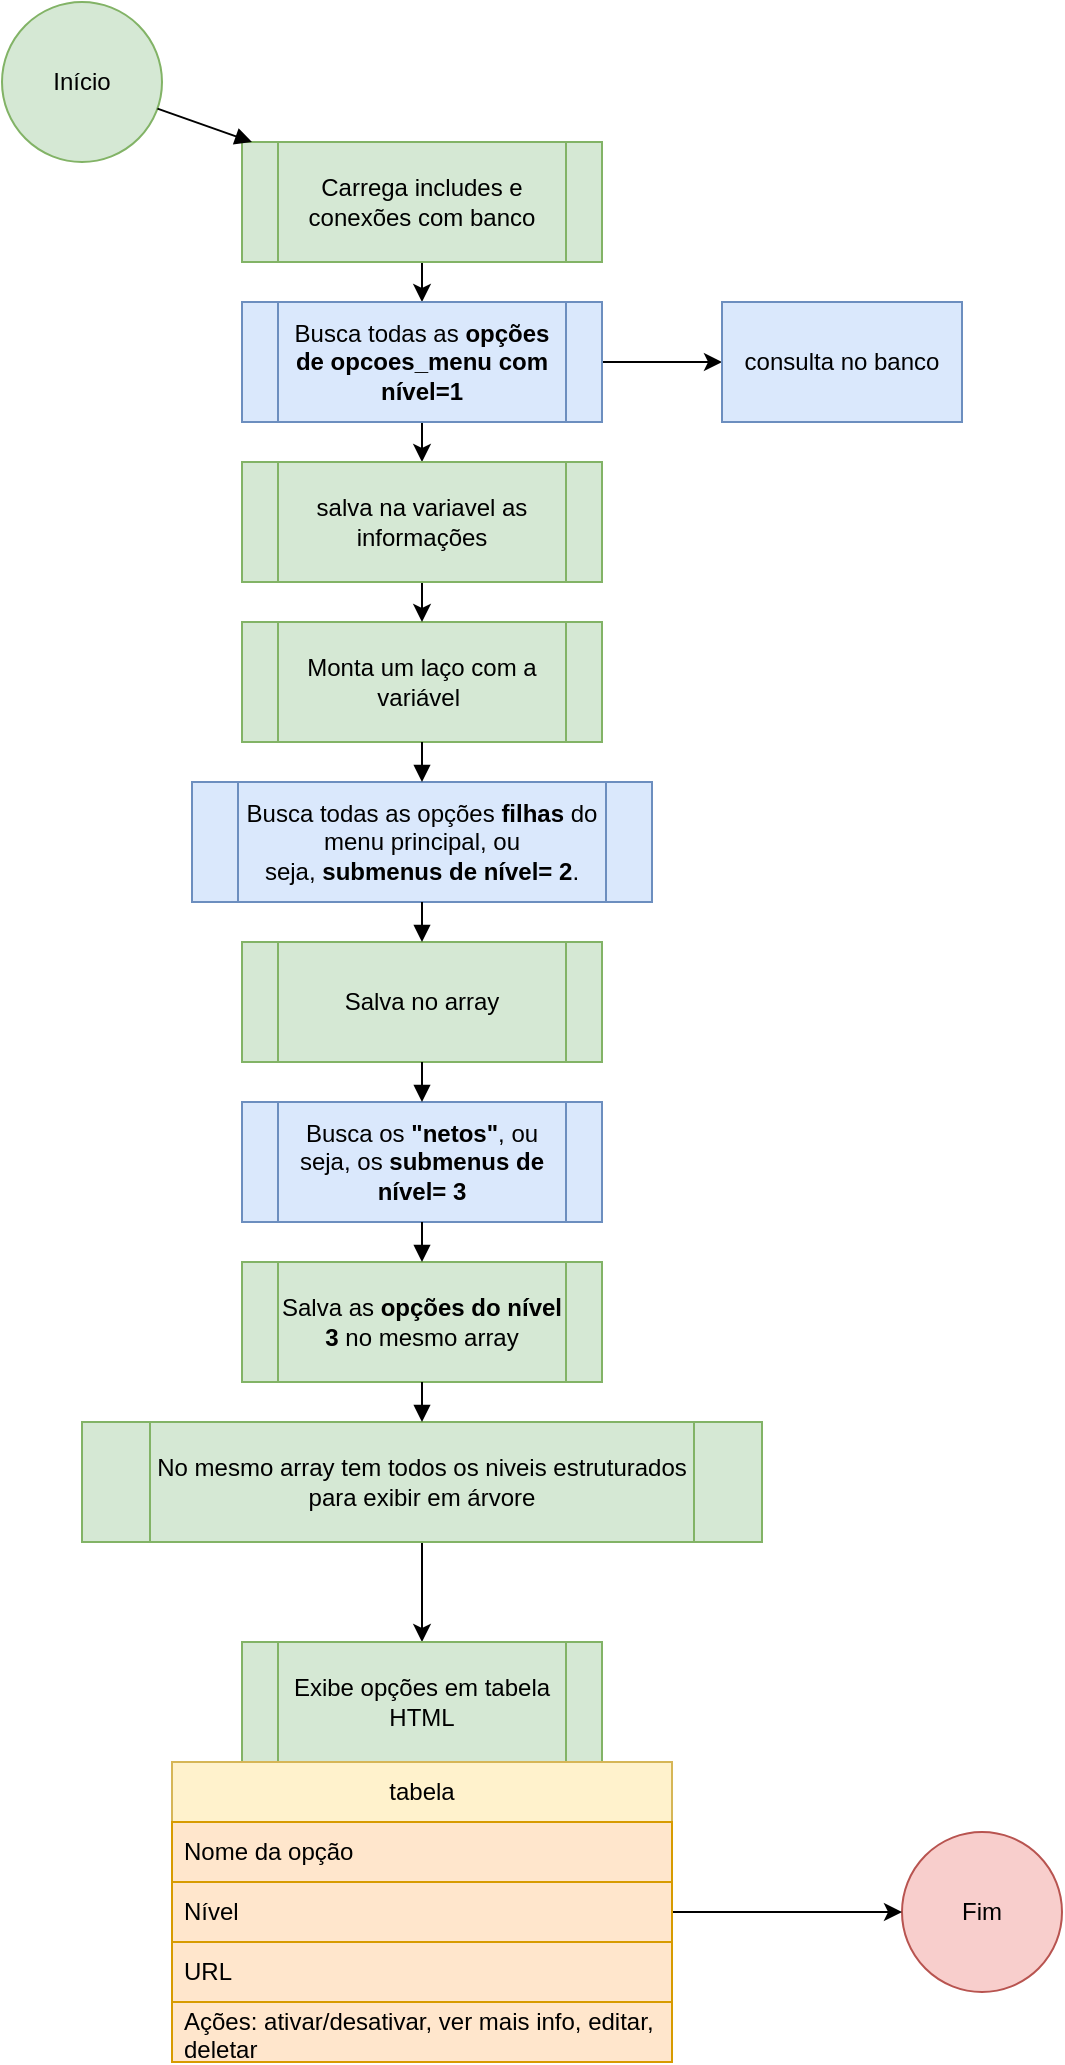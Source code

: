 <mxfile version="26.2.10" pages="7">
  <diagram name="Página-1" id="eor5nRfOKyknUcVxwPzF">
    <mxGraphModel dx="1667" dy="837" grid="1" gridSize="10" guides="1" tooltips="1" connect="1" arrows="1" fold="1" page="1" pageScale="1" pageWidth="827" pageHeight="1169" math="0" shadow="0">
      <root>
        <mxCell id="0" />
        <mxCell id="1" parent="0" />
        <mxCell id="5k2OAVUsL7ZWwxwrt9D1-1" value="Início" style="ellipse;whiteSpace=wrap;html=1;fillColor=#d5e8d4;strokeColor=#82b366;" vertex="1" parent="1">
          <mxGeometry x="20" y="20" width="80" height="80" as="geometry" />
        </mxCell>
        <mxCell id="5k2OAVUsL7ZWwxwrt9D1-2" style="edgeStyle=orthogonalEdgeStyle;rounded=0;orthogonalLoop=1;jettySize=auto;html=1;exitX=0.5;exitY=1;exitDx=0;exitDy=0;entryX=0.5;entryY=0;entryDx=0;entryDy=0;" edge="1" parent="1" source="5k2OAVUsL7ZWwxwrt9D1-3" target="5k2OAVUsL7ZWwxwrt9D1-6">
          <mxGeometry relative="1" as="geometry" />
        </mxCell>
        <mxCell id="5k2OAVUsL7ZWwxwrt9D1-3" value="Carrega includes e conexões com banco" style="shape=process;whiteSpace=wrap;html=1;fillColor=#d5e8d4;strokeColor=#82b366;" vertex="1" parent="1">
          <mxGeometry x="140" y="90" width="180" height="60" as="geometry" />
        </mxCell>
        <mxCell id="5k2OAVUsL7ZWwxwrt9D1-4" style="edgeStyle=orthogonalEdgeStyle;rounded=0;orthogonalLoop=1;jettySize=auto;html=1;exitX=0.5;exitY=1;exitDx=0;exitDy=0;entryX=0.5;entryY=0;entryDx=0;entryDy=0;" edge="1" parent="1" source="5k2OAVUsL7ZWwxwrt9D1-6" target="5k2OAVUsL7ZWwxwrt9D1-23">
          <mxGeometry relative="1" as="geometry" />
        </mxCell>
        <mxCell id="5k2OAVUsL7ZWwxwrt9D1-5" style="edgeStyle=orthogonalEdgeStyle;rounded=0;orthogonalLoop=1;jettySize=auto;html=1;entryX=0;entryY=0.5;entryDx=0;entryDy=0;" edge="1" parent="1" source="5k2OAVUsL7ZWwxwrt9D1-6" target="5k2OAVUsL7ZWwxwrt9D1-24">
          <mxGeometry relative="1" as="geometry" />
        </mxCell>
        <mxCell id="5k2OAVUsL7ZWwxwrt9D1-6" value="Busca todas as &lt;strong data-end=&quot;882&quot; data-start=&quot;853&quot;&gt;opções de opcoes_menu com nível=1&lt;/strong&gt;" style="shape=process;whiteSpace=wrap;html=1;fillColor=#dae8fc;strokeColor=#6c8ebf;" vertex="1" parent="1">
          <mxGeometry x="140" y="170" width="180" height="60" as="geometry" />
        </mxCell>
        <mxCell id="5k2OAVUsL7ZWwxwrt9D1-7" value="Monta um laço com a variável&amp;nbsp;" style="shape=process;whiteSpace=wrap;html=1;fillColor=#d5e8d4;strokeColor=#82b366;" vertex="1" parent="1">
          <mxGeometry x="140" y="330" width="180" height="60" as="geometry" />
        </mxCell>
        <mxCell id="5k2OAVUsL7ZWwxwrt9D1-8" value="Busca todas as opções&amp;nbsp;&lt;strong data-end=&quot;1223&quot; data-start=&quot;1213&quot;&gt;filhas&lt;/strong&gt;&amp;nbsp;do menu principal, ou seja,&amp;nbsp;&lt;strong data-end=&quot;1280&quot; data-start=&quot;1257&quot;&gt;submenus de nível= 2&lt;/strong&gt;." style="shape=process;whiteSpace=wrap;html=1;fillColor=#dae8fc;strokeColor=#6c8ebf;" vertex="1" parent="1">
          <mxGeometry x="115" y="410" width="230" height="60" as="geometry" />
        </mxCell>
        <mxCell id="5k2OAVUsL7ZWwxwrt9D1-9" value="Salva no array" style="shape=process;whiteSpace=wrap;html=1;fillColor=#d5e8d4;strokeColor=#82b366;" vertex="1" parent="1">
          <mxGeometry x="140" y="490" width="180" height="60" as="geometry" />
        </mxCell>
        <mxCell id="5k2OAVUsL7ZWwxwrt9D1-10" value="Busca os &lt;strong data-end=&quot;1743&quot; data-start=&quot;1732&quot;&gt;&quot;netos&quot;&lt;/strong&gt;, ou seja, os &lt;strong data-end=&quot;1780&quot; data-start=&quot;1757&quot;&gt;submenus de nível= 3&lt;/strong&gt;" style="shape=process;whiteSpace=wrap;html=1;fillColor=#dae8fc;strokeColor=#6c8ebf;" vertex="1" parent="1">
          <mxGeometry x="140" y="570" width="180" height="60" as="geometry" />
        </mxCell>
        <mxCell id="5k2OAVUsL7ZWwxwrt9D1-11" value="Salva as &lt;strong data-end=&quot;2008&quot; data-start=&quot;1987&quot;&gt;opções do nível 3&lt;/strong&gt; no mesmo array" style="shape=process;whiteSpace=wrap;html=1;fillColor=#d5e8d4;strokeColor=#82b366;" vertex="1" parent="1">
          <mxGeometry x="140" y="650" width="180" height="60" as="geometry" />
        </mxCell>
        <mxCell id="5k2OAVUsL7ZWwxwrt9D1-12" style="edgeStyle=orthogonalEdgeStyle;rounded=0;orthogonalLoop=1;jettySize=auto;html=1;entryX=0.5;entryY=0;entryDx=0;entryDy=0;" edge="1" parent="1" source="5k2OAVUsL7ZWwxwrt9D1-13" target="5k2OAVUsL7ZWwxwrt9D1-14">
          <mxGeometry relative="1" as="geometry" />
        </mxCell>
        <mxCell id="5k2OAVUsL7ZWwxwrt9D1-13" value="No mesmo array tem todos os niveis estruturados para exibir em árvore" style="shape=process;whiteSpace=wrap;html=1;fillColor=#d5e8d4;strokeColor=#82b366;" vertex="1" parent="1">
          <mxGeometry x="60" y="730" width="340" height="60" as="geometry" />
        </mxCell>
        <mxCell id="5k2OAVUsL7ZWwxwrt9D1-14" value="Exibe opções em tabela HTML" style="shape=process;whiteSpace=wrap;html=1;fillColor=#d5e8d4;strokeColor=#82b366;" vertex="1" parent="1">
          <mxGeometry x="140" y="840" width="180" height="60" as="geometry" />
        </mxCell>
        <mxCell id="5k2OAVUsL7ZWwxwrt9D1-15" value="Fim" style="ellipse;whiteSpace=wrap;html=1;fillColor=#f8cecc;strokeColor=#b85450;" vertex="1" parent="1">
          <mxGeometry x="470" y="935" width="80" height="80" as="geometry" />
        </mxCell>
        <mxCell id="5k2OAVUsL7ZWwxwrt9D1-16" style="endArrow=block;" edge="1" parent="1" source="5k2OAVUsL7ZWwxwrt9D1-1" target="5k2OAVUsL7ZWwxwrt9D1-3">
          <mxGeometry relative="1" as="geometry" />
        </mxCell>
        <mxCell id="5k2OAVUsL7ZWwxwrt9D1-17" style="endArrow=block;" edge="1" parent="1" source="5k2OAVUsL7ZWwxwrt9D1-7" target="5k2OAVUsL7ZWwxwrt9D1-8">
          <mxGeometry relative="1" as="geometry" />
        </mxCell>
        <mxCell id="5k2OAVUsL7ZWwxwrt9D1-18" style="endArrow=block;" edge="1" parent="1" source="5k2OAVUsL7ZWwxwrt9D1-8" target="5k2OAVUsL7ZWwxwrt9D1-9">
          <mxGeometry relative="1" as="geometry" />
        </mxCell>
        <mxCell id="5k2OAVUsL7ZWwxwrt9D1-19" style="endArrow=block;" edge="1" parent="1" source="5k2OAVUsL7ZWwxwrt9D1-9" target="5k2OAVUsL7ZWwxwrt9D1-10">
          <mxGeometry relative="1" as="geometry" />
        </mxCell>
        <mxCell id="5k2OAVUsL7ZWwxwrt9D1-20" style="endArrow=block;" edge="1" parent="1" source="5k2OAVUsL7ZWwxwrt9D1-10" target="5k2OAVUsL7ZWwxwrt9D1-11">
          <mxGeometry relative="1" as="geometry" />
        </mxCell>
        <mxCell id="5k2OAVUsL7ZWwxwrt9D1-21" style="endArrow=block;" edge="1" parent="1" source="5k2OAVUsL7ZWwxwrt9D1-11" target="5k2OAVUsL7ZWwxwrt9D1-13">
          <mxGeometry relative="1" as="geometry" />
        </mxCell>
        <mxCell id="5k2OAVUsL7ZWwxwrt9D1-22" style="edgeStyle=orthogonalEdgeStyle;rounded=0;orthogonalLoop=1;jettySize=auto;html=1;exitX=0.5;exitY=1;exitDx=0;exitDy=0;entryX=0.5;entryY=0;entryDx=0;entryDy=0;" edge="1" parent="1" source="5k2OAVUsL7ZWwxwrt9D1-23" target="5k2OAVUsL7ZWwxwrt9D1-7">
          <mxGeometry relative="1" as="geometry" />
        </mxCell>
        <mxCell id="5k2OAVUsL7ZWwxwrt9D1-23" value="salva na variavel as informações" style="shape=process;whiteSpace=wrap;html=1;fillColor=#d5e8d4;strokeColor=#82b366;" vertex="1" parent="1">
          <mxGeometry x="140" y="250" width="180" height="60" as="geometry" />
        </mxCell>
        <mxCell id="5k2OAVUsL7ZWwxwrt9D1-24" value="consulta no banco" style="whiteSpace=wrap;html=1;fillColor=#dae8fc;strokeColor=#6c8ebf;" vertex="1" parent="1">
          <mxGeometry x="380" y="170" width="120" height="60" as="geometry" />
        </mxCell>
        <mxCell id="5k2OAVUsL7ZWwxwrt9D1-25" style="edgeStyle=orthogonalEdgeStyle;rounded=0;orthogonalLoop=1;jettySize=auto;html=1;entryX=0;entryY=0.5;entryDx=0;entryDy=0;" edge="1" parent="1" source="5k2OAVUsL7ZWwxwrt9D1-26" target="5k2OAVUsL7ZWwxwrt9D1-15">
          <mxGeometry relative="1" as="geometry" />
        </mxCell>
        <mxCell id="5k2OAVUsL7ZWwxwrt9D1-26" value="tabela" style="swimlane;fontStyle=0;childLayout=stackLayout;horizontal=1;startSize=30;horizontalStack=0;resizeParent=1;resizeParentMax=0;resizeLast=0;collapsible=1;marginBottom=0;whiteSpace=wrap;html=1;fillColor=#fff2cc;strokeColor=#d6b656;" vertex="1" parent="1">
          <mxGeometry x="105" y="900" width="250" height="150" as="geometry" />
        </mxCell>
        <mxCell id="5k2OAVUsL7ZWwxwrt9D1-27" value="Nome da opção" style="text;strokeColor=#d79b00;fillColor=#ffe6cc;align=left;verticalAlign=middle;spacingLeft=4;spacingRight=4;overflow=hidden;points=[[0,0.5],[1,0.5]];portConstraint=eastwest;rotatable=0;whiteSpace=wrap;html=1;" vertex="1" parent="5k2OAVUsL7ZWwxwrt9D1-26">
          <mxGeometry y="30" width="250" height="30" as="geometry" />
        </mxCell>
        <mxCell id="5k2OAVUsL7ZWwxwrt9D1-28" value="Nível" style="text;strokeColor=#d79b00;fillColor=#ffe6cc;align=left;verticalAlign=middle;spacingLeft=4;spacingRight=4;overflow=hidden;points=[[0,0.5],[1,0.5]];portConstraint=eastwest;rotatable=0;whiteSpace=wrap;html=1;" vertex="1" parent="5k2OAVUsL7ZWwxwrt9D1-26">
          <mxGeometry y="60" width="250" height="30" as="geometry" />
        </mxCell>
        <mxCell id="5k2OAVUsL7ZWwxwrt9D1-29" value="URL" style="text;strokeColor=#d79b00;fillColor=#ffe6cc;align=left;verticalAlign=middle;spacingLeft=4;spacingRight=4;overflow=hidden;points=[[0,0.5],[1,0.5]];portConstraint=eastwest;rotatable=0;whiteSpace=wrap;html=1;" vertex="1" parent="5k2OAVUsL7ZWwxwrt9D1-26">
          <mxGeometry y="90" width="250" height="30" as="geometry" />
        </mxCell>
        <mxCell id="5k2OAVUsL7ZWwxwrt9D1-30" value="Ações: ativar/desativar, ver mais info, editar, deletar" style="text;strokeColor=#d79b00;fillColor=#ffe6cc;align=left;verticalAlign=middle;spacingLeft=4;spacingRight=4;overflow=hidden;points=[[0,0.5],[1,0.5]];portConstraint=eastwest;rotatable=0;whiteSpace=wrap;html=1;" vertex="1" parent="5k2OAVUsL7ZWwxwrt9D1-26">
          <mxGeometry y="120" width="250" height="30" as="geometry" />
        </mxCell>
      </root>
    </mxGraphModel>
  </diagram>
  <diagram id="Q1RqnRYJaZJZNgpBfLnr" name="Página-2">
    <mxGraphModel dx="1428" dy="785" grid="1" gridSize="10" guides="1" tooltips="1" connect="1" arrows="1" fold="1" page="1" pageScale="1" pageWidth="827" pageHeight="1169" math="0" shadow="0">
      <root>
        <mxCell id="0" />
        <mxCell id="1" parent="0" />
      </root>
    </mxGraphModel>
  </diagram>
  <diagram id="WxORtGfxMTc-r6zfirEU" name="Página-3">
    <mxGraphModel dx="1428" dy="785" grid="1" gridSize="10" guides="1" tooltips="1" connect="1" arrows="1" fold="1" page="1" pageScale="1" pageWidth="827" pageHeight="1169" math="0" shadow="0">
      <root>
        <mxCell id="0" />
        <mxCell id="1" parent="0" />
      </root>
    </mxGraphModel>
  </diagram>
  <diagram id="xSnkBkDvO52_6XmYaAVd" name="Página-4">
    <mxGraphModel dx="1428" dy="785" grid="1" gridSize="10" guides="1" tooltips="1" connect="1" arrows="1" fold="1" page="1" pageScale="1" pageWidth="827" pageHeight="1169" math="0" shadow="0">
      <root>
        <mxCell id="0" />
        <mxCell id="1" parent="0" />
      </root>
    </mxGraphModel>
  </diagram>
  <diagram id="9KydBiVWCyA_9BzNKKiP" name="Página-5">
    <mxGraphModel dx="1428" dy="785" grid="1" gridSize="10" guides="1" tooltips="1" connect="1" arrows="1" fold="1" page="1" pageScale="1" pageWidth="827" pageHeight="1169" math="0" shadow="0">
      <root>
        <mxCell id="0" />
        <mxCell id="1" parent="0" />
      </root>
    </mxGraphModel>
  </diagram>
  <diagram id="V6z3OugPI__LNv2j9hux" name="Página-6">
    <mxGraphModel dx="1428" dy="785" grid="1" gridSize="10" guides="1" tooltips="1" connect="1" arrows="1" fold="1" page="1" pageScale="1" pageWidth="827" pageHeight="1169" math="0" shadow="0">
      <root>
        <mxCell id="0" />
        <mxCell id="1" parent="0" />
      </root>
    </mxGraphModel>
  </diagram>
  <diagram id="xT9tx_f1hL3KVsMjkbsb" name="Página-7">
    <mxGraphModel dx="1680" dy="924" grid="1" gridSize="10" guides="1" tooltips="1" connect="1" arrows="1" fold="1" page="1" pageScale="1" pageWidth="827" pageHeight="1169" background="none" math="0" shadow="1">
      <root>
        <mxCell id="0" />
        <mxCell id="1" parent="0" />
        <mxCell id="GQwy0obW2O0OZL1_OFSf-26" value="Início" style="ellipse;whiteSpace=wrap;html=1;fillColor=#d5e8d4;strokeColor=#82b366;" vertex="1" parent="1">
          <mxGeometry x="20" y="20" width="80" height="80" as="geometry" />
        </mxCell>
        <mxCell id="GQwy0obW2O0OZL1_OFSf-107" style="edgeStyle=orthogonalEdgeStyle;rounded=0;orthogonalLoop=1;jettySize=auto;html=1;exitX=0.5;exitY=1;exitDx=0;exitDy=0;entryX=0.5;entryY=0;entryDx=0;entryDy=0;" edge="1" parent="1" source="GQwy0obW2O0OZL1_OFSf-27" target="GQwy0obW2O0OZL1_OFSf-28">
          <mxGeometry relative="1" as="geometry" />
        </mxCell>
        <mxCell id="GQwy0obW2O0OZL1_OFSf-27" value="Carrega includes e conexões com banco" style="shape=process;whiteSpace=wrap;html=1;fillColor=#d5e8d4;strokeColor=#82b366;" vertex="1" parent="1">
          <mxGeometry x="140" y="90" width="180" height="60" as="geometry" />
        </mxCell>
        <mxCell id="GQwy0obW2O0OZL1_OFSf-108" style="edgeStyle=orthogonalEdgeStyle;rounded=0;orthogonalLoop=1;jettySize=auto;html=1;exitX=0.5;exitY=1;exitDx=0;exitDy=0;entryX=0.5;entryY=0;entryDx=0;entryDy=0;" edge="1" parent="1" source="GQwy0obW2O0OZL1_OFSf-28" target="GQwy0obW2O0OZL1_OFSf-106">
          <mxGeometry relative="1" as="geometry" />
        </mxCell>
        <mxCell id="GQwy0obW2O0OZL1_OFSf-119" style="edgeStyle=orthogonalEdgeStyle;rounded=0;orthogonalLoop=1;jettySize=auto;html=1;entryX=0;entryY=0.5;entryDx=0;entryDy=0;" edge="1" parent="1" source="GQwy0obW2O0OZL1_OFSf-28" target="GQwy0obW2O0OZL1_OFSf-110">
          <mxGeometry relative="1" as="geometry" />
        </mxCell>
        <mxCell id="GQwy0obW2O0OZL1_OFSf-28" value="Busca todas as &lt;strong data-end=&quot;882&quot; data-start=&quot;853&quot;&gt;opções de opcoes_menu com nível=1&lt;/strong&gt;" style="shape=process;whiteSpace=wrap;html=1;fillColor=#dae8fc;strokeColor=#6c8ebf;" vertex="1" parent="1">
          <mxGeometry x="140" y="170" width="180" height="60" as="geometry" />
        </mxCell>
        <mxCell id="GQwy0obW2O0OZL1_OFSf-29" value="Monta um laço com a variável&amp;nbsp;" style="shape=process;whiteSpace=wrap;html=1;fillColor=#d5e8d4;strokeColor=#82b366;" vertex="1" parent="1">
          <mxGeometry x="140" y="330" width="180" height="60" as="geometry" />
        </mxCell>
        <mxCell id="GQwy0obW2O0OZL1_OFSf-30" value="Busca todas as opções&amp;nbsp;&lt;strong data-end=&quot;1223&quot; data-start=&quot;1213&quot;&gt;filhas&lt;/strong&gt;&amp;nbsp;do menu principal, ou seja,&amp;nbsp;&lt;strong data-end=&quot;1280&quot; data-start=&quot;1257&quot;&gt;submenus de nível= 2&lt;/strong&gt;." style="shape=process;whiteSpace=wrap;html=1;fillColor=#dae8fc;strokeColor=#6c8ebf;" vertex="1" parent="1">
          <mxGeometry x="115" y="410" width="230" height="60" as="geometry" />
        </mxCell>
        <mxCell id="GQwy0obW2O0OZL1_OFSf-31" value="Salva no array" style="shape=process;whiteSpace=wrap;html=1;fillColor=#d5e8d4;strokeColor=#82b366;" vertex="1" parent="1">
          <mxGeometry x="140" y="490" width="180" height="60" as="geometry" />
        </mxCell>
        <mxCell id="GQwy0obW2O0OZL1_OFSf-32" value="Busca os &lt;strong data-end=&quot;1743&quot; data-start=&quot;1732&quot;&gt;&quot;netos&quot;&lt;/strong&gt;, ou seja, os &lt;strong data-end=&quot;1780&quot; data-start=&quot;1757&quot;&gt;submenus de nível= 3&lt;/strong&gt;" style="shape=process;whiteSpace=wrap;html=1;fillColor=#dae8fc;strokeColor=#6c8ebf;" vertex="1" parent="1">
          <mxGeometry x="140" y="570" width="180" height="60" as="geometry" />
        </mxCell>
        <mxCell id="GQwy0obW2O0OZL1_OFSf-33" value="Salva as &lt;strong data-end=&quot;2008&quot; data-start=&quot;1987&quot;&gt;opções do nível 3&lt;/strong&gt; no mesmo array" style="shape=process;whiteSpace=wrap;html=1;fillColor=#d5e8d4;strokeColor=#82b366;" vertex="1" parent="1">
          <mxGeometry x="140" y="650" width="180" height="60" as="geometry" />
        </mxCell>
        <mxCell id="GQwy0obW2O0OZL1_OFSf-118" style="edgeStyle=orthogonalEdgeStyle;rounded=0;orthogonalLoop=1;jettySize=auto;html=1;entryX=0.5;entryY=0;entryDx=0;entryDy=0;" edge="1" parent="1" source="GQwy0obW2O0OZL1_OFSf-34" target="GQwy0obW2O0OZL1_OFSf-38">
          <mxGeometry relative="1" as="geometry" />
        </mxCell>
        <mxCell id="GQwy0obW2O0OZL1_OFSf-34" value="No mesmo array tem todos os niveis estruturados para exibir em árvore" style="shape=process;whiteSpace=wrap;html=1;fillColor=#d5e8d4;strokeColor=#82b366;" vertex="1" parent="1">
          <mxGeometry x="60" y="730" width="340" height="60" as="geometry" />
        </mxCell>
        <mxCell id="GQwy0obW2O0OZL1_OFSf-38" value="Exibe opções em tabela HTML" style="shape=process;whiteSpace=wrap;html=1;fillColor=#d5e8d4;strokeColor=#82b366;" vertex="1" parent="1">
          <mxGeometry x="140" y="840" width="180" height="60" as="geometry" />
        </mxCell>
        <mxCell id="GQwy0obW2O0OZL1_OFSf-39" value="Fim" style="ellipse;whiteSpace=wrap;html=1;fillColor=#f8cecc;strokeColor=#b85450;" vertex="1" parent="1">
          <mxGeometry x="470" y="935" width="80" height="80" as="geometry" />
        </mxCell>
        <mxCell id="GQwy0obW2O0OZL1_OFSf-40" style="endArrow=block;" edge="1" parent="1" source="GQwy0obW2O0OZL1_OFSf-26" target="GQwy0obW2O0OZL1_OFSf-27">
          <mxGeometry relative="1" as="geometry" />
        </mxCell>
        <mxCell id="GQwy0obW2O0OZL1_OFSf-43" style="endArrow=block;" edge="1" parent="1" source="GQwy0obW2O0OZL1_OFSf-29" target="GQwy0obW2O0OZL1_OFSf-30">
          <mxGeometry relative="1" as="geometry" />
        </mxCell>
        <mxCell id="GQwy0obW2O0OZL1_OFSf-44" style="endArrow=block;" edge="1" parent="1" source="GQwy0obW2O0OZL1_OFSf-30" target="GQwy0obW2O0OZL1_OFSf-31">
          <mxGeometry relative="1" as="geometry" />
        </mxCell>
        <mxCell id="GQwy0obW2O0OZL1_OFSf-45" style="endArrow=block;" edge="1" parent="1" source="GQwy0obW2O0OZL1_OFSf-31" target="GQwy0obW2O0OZL1_OFSf-32">
          <mxGeometry relative="1" as="geometry" />
        </mxCell>
        <mxCell id="GQwy0obW2O0OZL1_OFSf-46" style="endArrow=block;" edge="1" parent="1" source="GQwy0obW2O0OZL1_OFSf-32" target="GQwy0obW2O0OZL1_OFSf-33">
          <mxGeometry relative="1" as="geometry" />
        </mxCell>
        <mxCell id="GQwy0obW2O0OZL1_OFSf-47" style="endArrow=block;" edge="1" parent="1" source="GQwy0obW2O0OZL1_OFSf-33" target="GQwy0obW2O0OZL1_OFSf-34">
          <mxGeometry relative="1" as="geometry" />
        </mxCell>
        <mxCell id="GQwy0obW2O0OZL1_OFSf-109" style="edgeStyle=orthogonalEdgeStyle;rounded=0;orthogonalLoop=1;jettySize=auto;html=1;exitX=0.5;exitY=1;exitDx=0;exitDy=0;entryX=0.5;entryY=0;entryDx=0;entryDy=0;" edge="1" parent="1" source="GQwy0obW2O0OZL1_OFSf-106" target="GQwy0obW2O0OZL1_OFSf-29">
          <mxGeometry relative="1" as="geometry" />
        </mxCell>
        <mxCell id="GQwy0obW2O0OZL1_OFSf-106" value="salva na variavel as informações" style="shape=process;whiteSpace=wrap;html=1;fillColor=#d5e8d4;strokeColor=#82b366;" vertex="1" parent="1">
          <mxGeometry x="140" y="250" width="180" height="60" as="geometry" />
        </mxCell>
        <mxCell id="GQwy0obW2O0OZL1_OFSf-110" value="consulta no banco" style="whiteSpace=wrap;html=1;fillColor=#dae8fc;strokeColor=#6c8ebf;" vertex="1" parent="1">
          <mxGeometry x="380" y="170" width="120" height="60" as="geometry" />
        </mxCell>
        <mxCell id="GQwy0obW2O0OZL1_OFSf-120" style="edgeStyle=orthogonalEdgeStyle;rounded=0;orthogonalLoop=1;jettySize=auto;html=1;entryX=0;entryY=0.5;entryDx=0;entryDy=0;" edge="1" parent="1" source="GQwy0obW2O0OZL1_OFSf-112" target="GQwy0obW2O0OZL1_OFSf-39">
          <mxGeometry relative="1" as="geometry" />
        </mxCell>
        <mxCell id="GQwy0obW2O0OZL1_OFSf-112" value="tabela" style="swimlane;fontStyle=0;childLayout=stackLayout;horizontal=1;startSize=30;horizontalStack=0;resizeParent=1;resizeParentMax=0;resizeLast=0;collapsible=1;marginBottom=0;whiteSpace=wrap;html=1;fillColor=#fff2cc;strokeColor=#d6b656;" vertex="1" parent="1">
          <mxGeometry x="105" y="900" width="250" height="150" as="geometry" />
        </mxCell>
        <mxCell id="GQwy0obW2O0OZL1_OFSf-114" value="Nome da opção" style="text;strokeColor=#d79b00;fillColor=#ffe6cc;align=left;verticalAlign=middle;spacingLeft=4;spacingRight=4;overflow=hidden;points=[[0,0.5],[1,0.5]];portConstraint=eastwest;rotatable=0;whiteSpace=wrap;html=1;" vertex="1" parent="GQwy0obW2O0OZL1_OFSf-112">
          <mxGeometry y="30" width="250" height="30" as="geometry" />
        </mxCell>
        <mxCell id="GQwy0obW2O0OZL1_OFSf-115" value="Nível" style="text;strokeColor=#d79b00;fillColor=#ffe6cc;align=left;verticalAlign=middle;spacingLeft=4;spacingRight=4;overflow=hidden;points=[[0,0.5],[1,0.5]];portConstraint=eastwest;rotatable=0;whiteSpace=wrap;html=1;" vertex="1" parent="GQwy0obW2O0OZL1_OFSf-112">
          <mxGeometry y="60" width="250" height="30" as="geometry" />
        </mxCell>
        <mxCell id="GQwy0obW2O0OZL1_OFSf-116" value="URL" style="text;strokeColor=#d79b00;fillColor=#ffe6cc;align=left;verticalAlign=middle;spacingLeft=4;spacingRight=4;overflow=hidden;points=[[0,0.5],[1,0.5]];portConstraint=eastwest;rotatable=0;whiteSpace=wrap;html=1;" vertex="1" parent="GQwy0obW2O0OZL1_OFSf-112">
          <mxGeometry y="90" width="250" height="30" as="geometry" />
        </mxCell>
        <mxCell id="GQwy0obW2O0OZL1_OFSf-117" value="Ações: ativar/desativar, ver mais info, editar, deletar" style="text;strokeColor=#d79b00;fillColor=#ffe6cc;align=left;verticalAlign=middle;spacingLeft=4;spacingRight=4;overflow=hidden;points=[[0,0.5],[1,0.5]];portConstraint=eastwest;rotatable=0;whiteSpace=wrap;html=1;" vertex="1" parent="GQwy0obW2O0OZL1_OFSf-112">
          <mxGeometry y="120" width="250" height="30" as="geometry" />
        </mxCell>
      </root>
    </mxGraphModel>
  </diagram>
</mxfile>
